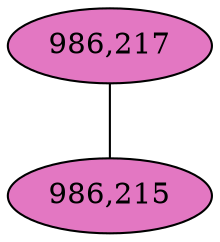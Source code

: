 graph CAMP_cc9 {
	overlap="prism50";
	outputorder="edgesfirst";
	"986,217" [style="filled", fillcolor="#e377c2", fontcolor="#000000"];
	"986,215" [style="filled", fillcolor="#e377c2", fontcolor="#000000"];
	"986,217" -- "986,215";
}